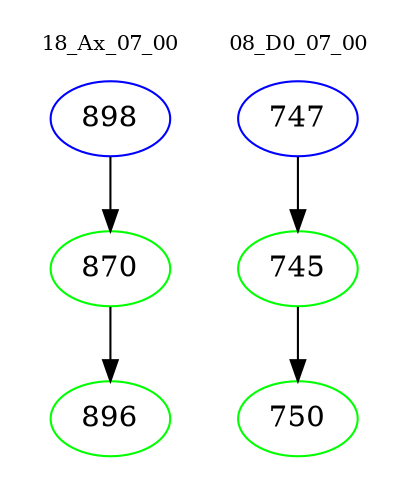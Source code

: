 digraph{
subgraph cluster_0 {
color = white
label = "18_Ax_07_00";
fontsize=10;
T0_898 [label="898", color="blue"]
T0_898 -> T0_870 [color="black"]
T0_870 [label="870", color="green"]
T0_870 -> T0_896 [color="black"]
T0_896 [label="896", color="green"]
}
subgraph cluster_1 {
color = white
label = "08_D0_07_00";
fontsize=10;
T1_747 [label="747", color="blue"]
T1_747 -> T1_745 [color="black"]
T1_745 [label="745", color="green"]
T1_745 -> T1_750 [color="black"]
T1_750 [label="750", color="green"]
}
}
